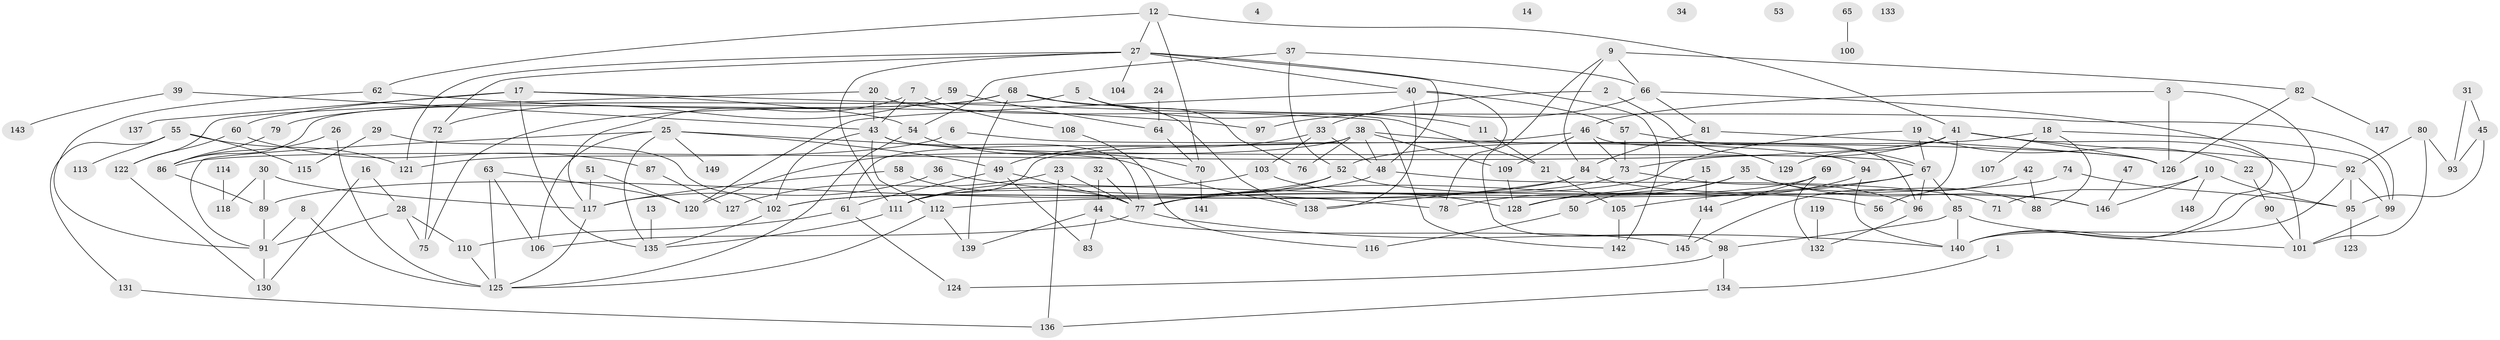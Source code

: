 // Generated by graph-tools (version 1.1) at 2025/49/03/09/25 03:49:14]
// undirected, 149 vertices, 232 edges
graph export_dot {
graph [start="1"]
  node [color=gray90,style=filled];
  1;
  2;
  3;
  4;
  5;
  6;
  7;
  8;
  9;
  10;
  11;
  12;
  13;
  14;
  15;
  16;
  17;
  18;
  19;
  20;
  21;
  22;
  23;
  24;
  25;
  26;
  27;
  28;
  29;
  30;
  31;
  32;
  33;
  34;
  35;
  36;
  37;
  38;
  39;
  40;
  41;
  42;
  43;
  44;
  45;
  46;
  47;
  48;
  49;
  50;
  51;
  52;
  53;
  54;
  55;
  56;
  57;
  58;
  59;
  60;
  61;
  62;
  63;
  64;
  65;
  66;
  67;
  68;
  69;
  70;
  71;
  72;
  73;
  74;
  75;
  76;
  77;
  78;
  79;
  80;
  81;
  82;
  83;
  84;
  85;
  86;
  87;
  88;
  89;
  90;
  91;
  92;
  93;
  94;
  95;
  96;
  97;
  98;
  99;
  100;
  101;
  102;
  103;
  104;
  105;
  106;
  107;
  108;
  109;
  110;
  111;
  112;
  113;
  114;
  115;
  116;
  117;
  118;
  119;
  120;
  121;
  122;
  123;
  124;
  125;
  126;
  127;
  128;
  129;
  130;
  131;
  132;
  133;
  134;
  135;
  136;
  137;
  138;
  139;
  140;
  141;
  142;
  143;
  144;
  145;
  146;
  147;
  148;
  149;
  1 -- 134;
  2 -- 33;
  2 -- 129;
  3 -- 46;
  3 -- 126;
  3 -- 140;
  5 -- 11;
  5 -- 76;
  5 -- 86;
  6 -- 121;
  6 -- 126;
  7 -- 43;
  7 -- 108;
  7 -- 117;
  8 -- 91;
  8 -- 125;
  9 -- 66;
  9 -- 82;
  9 -- 84;
  9 -- 98;
  10 -- 71;
  10 -- 95;
  10 -- 146;
  10 -- 148;
  11 -- 21;
  12 -- 27;
  12 -- 41;
  12 -- 62;
  12 -- 70;
  13 -- 135;
  15 -- 128;
  15 -- 144;
  16 -- 28;
  16 -- 130;
  17 -- 54;
  17 -- 60;
  17 -- 135;
  17 -- 137;
  17 -- 142;
  18 -- 52;
  18 -- 88;
  18 -- 99;
  18 -- 107;
  19 -- 22;
  19 -- 67;
  19 -- 77;
  20 -- 21;
  20 -- 43;
  20 -- 122;
  21 -- 105;
  22 -- 90;
  23 -- 77;
  23 -- 127;
  23 -- 136;
  24 -- 64;
  25 -- 49;
  25 -- 91;
  25 -- 106;
  25 -- 135;
  25 -- 138;
  25 -- 149;
  26 -- 86;
  26 -- 125;
  27 -- 40;
  27 -- 48;
  27 -- 72;
  27 -- 104;
  27 -- 111;
  27 -- 121;
  27 -- 142;
  28 -- 75;
  28 -- 91;
  28 -- 110;
  29 -- 102;
  29 -- 115;
  30 -- 89;
  30 -- 117;
  30 -- 118;
  31 -- 45;
  31 -- 93;
  32 -- 44;
  32 -- 77;
  33 -- 48;
  33 -- 49;
  33 -- 103;
  35 -- 50;
  35 -- 78;
  35 -- 88;
  35 -- 146;
  36 -- 78;
  36 -- 117;
  37 -- 52;
  37 -- 54;
  37 -- 66;
  38 -- 48;
  38 -- 61;
  38 -- 76;
  38 -- 94;
  38 -- 109;
  38 -- 120;
  39 -- 43;
  39 -- 143;
  40 -- 57;
  40 -- 78;
  40 -- 120;
  40 -- 138;
  41 -- 56;
  41 -- 73;
  41 -- 86;
  41 -- 92;
  41 -- 101;
  41 -- 126;
  41 -- 129;
  42 -- 88;
  42 -- 145;
  43 -- 67;
  43 -- 77;
  43 -- 102;
  43 -- 112;
  44 -- 83;
  44 -- 139;
  44 -- 145;
  45 -- 93;
  45 -- 95;
  46 -- 73;
  46 -- 96;
  46 -- 109;
  46 -- 111;
  47 -- 146;
  48 -- 71;
  48 -- 102;
  49 -- 61;
  49 -- 77;
  49 -- 83;
  50 -- 116;
  51 -- 117;
  51 -- 120;
  52 -- 56;
  52 -- 77;
  52 -- 89;
  54 -- 70;
  54 -- 125;
  55 -- 113;
  55 -- 115;
  55 -- 121;
  55 -- 131;
  57 -- 67;
  57 -- 73;
  58 -- 77;
  58 -- 117;
  59 -- 64;
  59 -- 72;
  60 -- 87;
  60 -- 122;
  61 -- 110;
  61 -- 124;
  62 -- 91;
  62 -- 97;
  63 -- 106;
  63 -- 120;
  63 -- 125;
  64 -- 70;
  65 -- 100;
  66 -- 81;
  66 -- 97;
  66 -- 140;
  67 -- 77;
  67 -- 85;
  67 -- 96;
  67 -- 105;
  68 -- 75;
  68 -- 79;
  68 -- 99;
  68 -- 138;
  68 -- 139;
  69 -- 77;
  69 -- 132;
  69 -- 144;
  70 -- 141;
  72 -- 75;
  73 -- 96;
  73 -- 111;
  74 -- 95;
  74 -- 112;
  77 -- 106;
  77 -- 140;
  79 -- 86;
  80 -- 92;
  80 -- 93;
  80 -- 101;
  81 -- 84;
  81 -- 126;
  82 -- 126;
  82 -- 147;
  84 -- 102;
  84 -- 138;
  84 -- 146;
  85 -- 98;
  85 -- 101;
  85 -- 140;
  86 -- 89;
  87 -- 127;
  89 -- 91;
  90 -- 101;
  91 -- 130;
  92 -- 95;
  92 -- 99;
  92 -- 140;
  94 -- 128;
  94 -- 140;
  95 -- 123;
  96 -- 132;
  98 -- 124;
  98 -- 134;
  99 -- 101;
  102 -- 135;
  103 -- 111;
  103 -- 128;
  105 -- 142;
  108 -- 116;
  109 -- 128;
  110 -- 125;
  111 -- 135;
  112 -- 125;
  112 -- 139;
  114 -- 118;
  117 -- 125;
  119 -- 132;
  122 -- 130;
  131 -- 136;
  134 -- 136;
  144 -- 145;
}
